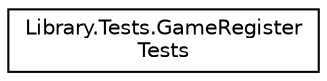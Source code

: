 digraph "Graphical Class Hierarchy"
{
 // INTERACTIVE_SVG=YES
 // LATEX_PDF_SIZE
  edge [fontname="Helvetica",fontsize="10",labelfontname="Helvetica",labelfontsize="10"];
  node [fontname="Helvetica",fontsize="10",shape=record];
  rankdir="LR";
  Node0 [label="Library.Tests.GameRegister\lTests",height=0.2,width=0.4,color="black", fillcolor="white", style="filled",URL="$classLibrary_1_1Tests_1_1GameRegisterTests.html",tooltip="Se testea GameRegister"];
}
